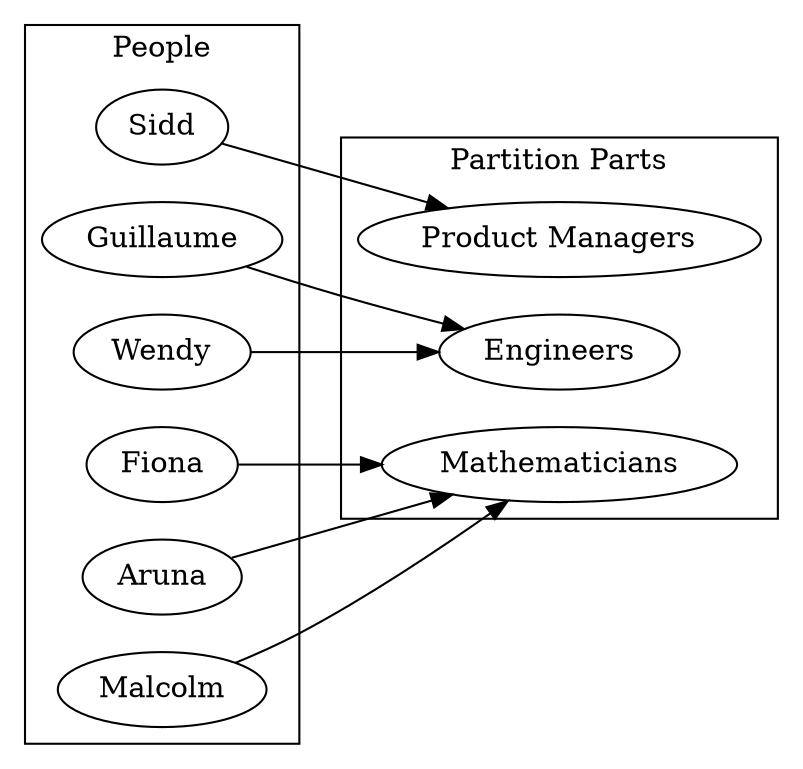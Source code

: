 digraph G {
    rankdir=LR
    subgraph cluster_parts {
        label="Partition Parts"
        "Product Managers"
        "Engineers"
        "Mathematicians"
    }
    subgraph cluster_people {
        label="People"
        "Fiona"
        "Aruna"
        "Malcolm"
        "Wendy"
        "Guillaume"
        "Sidd"
    }

    "Sidd" -> "Product Managers"
    "Wendy" -> "Engineers"
    "Guillaume" -> "Engineers"
    "Fiona" -> "Mathematicians"
    "Aruna"  -> "Mathematicians"
    "Malcolm"  -> "Mathematicians"
}